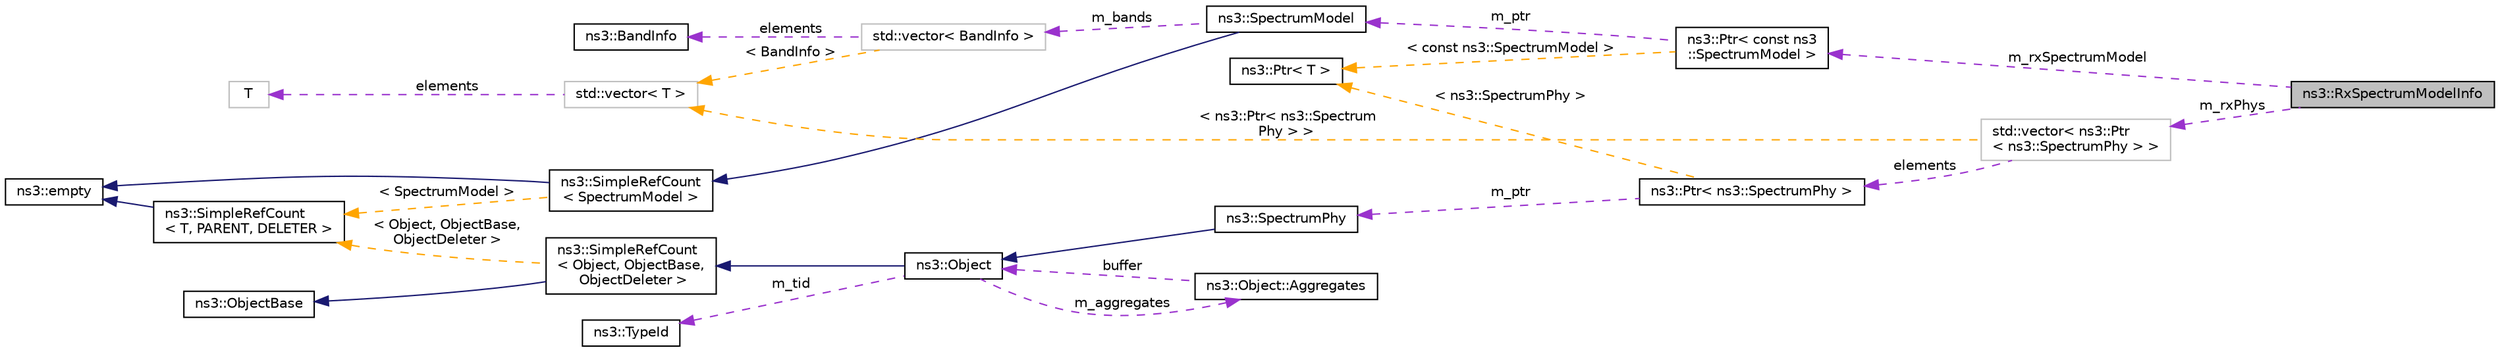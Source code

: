 digraph "ns3::RxSpectrumModelInfo"
{
 // LATEX_PDF_SIZE
  edge [fontname="Helvetica",fontsize="10",labelfontname="Helvetica",labelfontsize="10"];
  node [fontname="Helvetica",fontsize="10",shape=record];
  rankdir="LR";
  Node1 [label="ns3::RxSpectrumModelInfo",height=0.2,width=0.4,color="black", fillcolor="grey75", style="filled", fontcolor="black",tooltip="The Rx spectrum model information."];
  Node2 -> Node1 [dir="back",color="darkorchid3",fontsize="10",style="dashed",label=" m_rxSpectrumModel" ,fontname="Helvetica"];
  Node2 [label="ns3::Ptr\< const ns3\l::SpectrumModel \>",height=0.2,width=0.4,color="black", fillcolor="white", style="filled",URL="$classns3_1_1_ptr.html",tooltip=" "];
  Node3 -> Node2 [dir="back",color="darkorchid3",fontsize="10",style="dashed",label=" m_ptr" ,fontname="Helvetica"];
  Node3 [label="ns3::SpectrumModel",height=0.2,width=0.4,color="black", fillcolor="white", style="filled",URL="$classns3_1_1_spectrum_model.html",tooltip="Set of frequency values implementing the domain of the functions in the Function Space defined by Spe..."];
  Node4 -> Node3 [dir="back",color="midnightblue",fontsize="10",style="solid",fontname="Helvetica"];
  Node4 [label="ns3::SimpleRefCount\l\< SpectrumModel \>",height=0.2,width=0.4,color="black", fillcolor="white", style="filled",URL="$classns3_1_1_simple_ref_count.html",tooltip=" "];
  Node5 -> Node4 [dir="back",color="midnightblue",fontsize="10",style="solid",fontname="Helvetica"];
  Node5 [label="ns3::empty",height=0.2,width=0.4,color="black", fillcolor="white", style="filled",URL="$classns3_1_1empty.html",tooltip="make Callback use a separate empty type"];
  Node6 -> Node4 [dir="back",color="orange",fontsize="10",style="dashed",label=" \< SpectrumModel \>" ,fontname="Helvetica"];
  Node6 [label="ns3::SimpleRefCount\l\< T, PARENT, DELETER \>",height=0.2,width=0.4,color="black", fillcolor="white", style="filled",URL="$classns3_1_1_simple_ref_count.html",tooltip="A template-based reference counting class."];
  Node5 -> Node6 [dir="back",color="midnightblue",fontsize="10",style="solid",fontname="Helvetica"];
  Node7 -> Node3 [dir="back",color="darkorchid3",fontsize="10",style="dashed",label=" m_bands" ,fontname="Helvetica"];
  Node7 [label="std::vector\< BandInfo \>",height=0.2,width=0.4,color="grey75", fillcolor="white", style="filled",tooltip=" "];
  Node8 -> Node7 [dir="back",color="darkorchid3",fontsize="10",style="dashed",label=" elements" ,fontname="Helvetica"];
  Node8 [label="ns3::BandInfo",height=0.2,width=0.4,color="black", fillcolor="white", style="filled",URL="$structns3_1_1_band_info.html",tooltip="The building block of a SpectrumModel."];
  Node9 -> Node7 [dir="back",color="orange",fontsize="10",style="dashed",label=" \< BandInfo \>" ,fontname="Helvetica"];
  Node9 [label="std::vector\< T \>",height=0.2,width=0.4,color="grey75", fillcolor="white", style="filled",tooltip=" "];
  Node10 -> Node9 [dir="back",color="darkorchid3",fontsize="10",style="dashed",label=" elements" ,fontname="Helvetica"];
  Node10 [label="T",height=0.2,width=0.4,color="grey75", fillcolor="white", style="filled",tooltip=" "];
  Node11 -> Node2 [dir="back",color="orange",fontsize="10",style="dashed",label=" \< const ns3::SpectrumModel \>" ,fontname="Helvetica"];
  Node11 [label="ns3::Ptr\< T \>",height=0.2,width=0.4,color="black", fillcolor="white", style="filled",URL="$classns3_1_1_ptr.html",tooltip="Smart pointer class similar to boost::intrusive_ptr."];
  Node12 -> Node1 [dir="back",color="darkorchid3",fontsize="10",style="dashed",label=" m_rxPhys" ,fontname="Helvetica"];
  Node12 [label="std::vector\< ns3::Ptr\l\< ns3::SpectrumPhy \> \>",height=0.2,width=0.4,color="grey75", fillcolor="white", style="filled",tooltip=" "];
  Node13 -> Node12 [dir="back",color="darkorchid3",fontsize="10",style="dashed",label=" elements" ,fontname="Helvetica"];
  Node13 [label="ns3::Ptr\< ns3::SpectrumPhy \>",height=0.2,width=0.4,color="black", fillcolor="white", style="filled",URL="$classns3_1_1_ptr.html",tooltip=" "];
  Node14 -> Node13 [dir="back",color="darkorchid3",fontsize="10",style="dashed",label=" m_ptr" ,fontname="Helvetica"];
  Node14 [label="ns3::SpectrumPhy",height=0.2,width=0.4,color="black", fillcolor="white", style="filled",URL="$classns3_1_1_spectrum_phy.html",tooltip="Abstract base class for Spectrum-aware PHY layers."];
  Node15 -> Node14 [dir="back",color="midnightblue",fontsize="10",style="solid",fontname="Helvetica"];
  Node15 [label="ns3::Object",height=0.2,width=0.4,color="black", fillcolor="white", style="filled",URL="$classns3_1_1_object.html",tooltip="A base class which provides memory management and object aggregation."];
  Node16 -> Node15 [dir="back",color="midnightblue",fontsize="10",style="solid",fontname="Helvetica"];
  Node16 [label="ns3::SimpleRefCount\l\< Object, ObjectBase,\l ObjectDeleter \>",height=0.2,width=0.4,color="black", fillcolor="white", style="filled",URL="$classns3_1_1_simple_ref_count.html",tooltip=" "];
  Node17 -> Node16 [dir="back",color="midnightblue",fontsize="10",style="solid",fontname="Helvetica"];
  Node17 [label="ns3::ObjectBase",height=0.2,width=0.4,color="black", fillcolor="white", style="filled",URL="$classns3_1_1_object_base.html",tooltip="Anchor the ns-3 type and attribute system."];
  Node6 -> Node16 [dir="back",color="orange",fontsize="10",style="dashed",label=" \< Object, ObjectBase,\l ObjectDeleter \>" ,fontname="Helvetica"];
  Node18 -> Node15 [dir="back",color="darkorchid3",fontsize="10",style="dashed",label=" m_tid" ,fontname="Helvetica"];
  Node18 [label="ns3::TypeId",height=0.2,width=0.4,color="black", fillcolor="white", style="filled",URL="$classns3_1_1_type_id.html",tooltip="a unique identifier for an interface."];
  Node19 -> Node15 [dir="back",color="darkorchid3",fontsize="10",style="dashed",label=" m_aggregates" ,fontname="Helvetica"];
  Node19 [label="ns3::Object::Aggregates",height=0.2,width=0.4,color="black", fillcolor="white", style="filled",URL="$structns3_1_1_object_1_1_aggregates.html",tooltip="The list of Objects aggregated to this one."];
  Node15 -> Node19 [dir="back",color="darkorchid3",fontsize="10",style="dashed",label=" buffer" ,fontname="Helvetica"];
  Node11 -> Node13 [dir="back",color="orange",fontsize="10",style="dashed",label=" \< ns3::SpectrumPhy \>" ,fontname="Helvetica"];
  Node9 -> Node12 [dir="back",color="orange",fontsize="10",style="dashed",label=" \< ns3::Ptr\< ns3::Spectrum\lPhy \> \>" ,fontname="Helvetica"];
}
